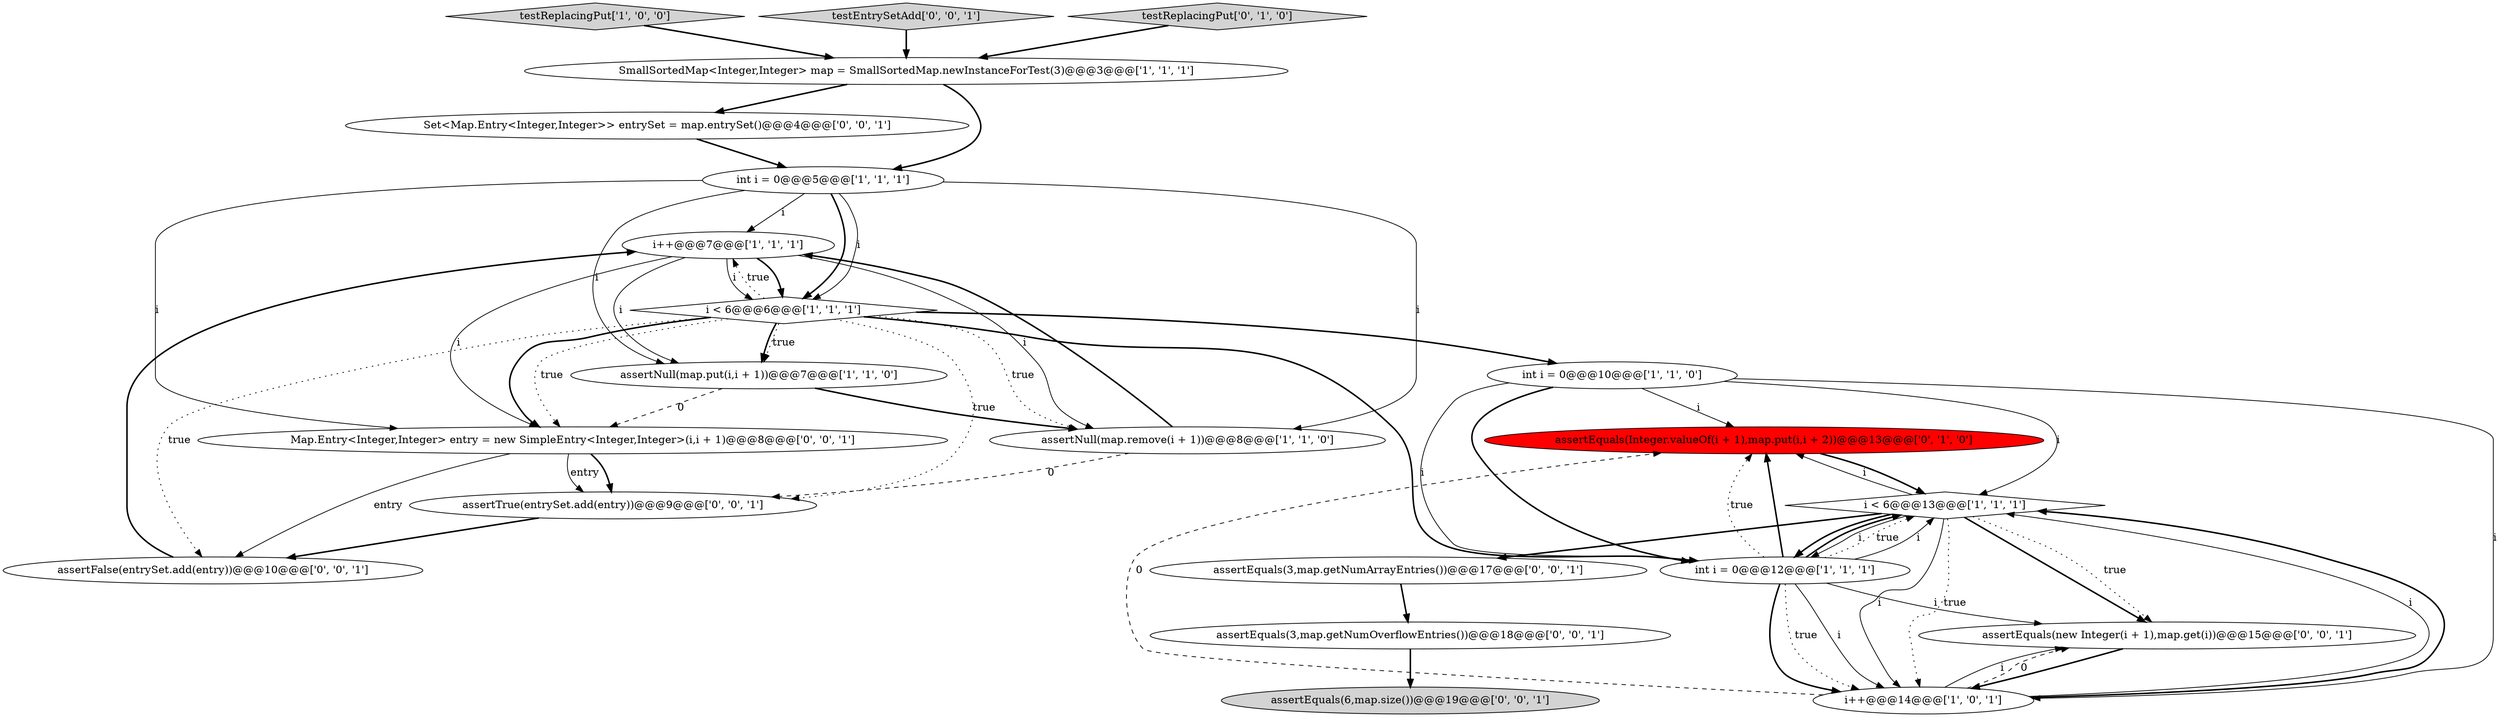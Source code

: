 digraph {
0 [style = filled, label = "i++@@@7@@@['1', '1', '1']", fillcolor = white, shape = ellipse image = "AAA0AAABBB1BBB"];
12 [style = filled, label = "assertEquals(Integer.valueOf(i + 1),map.put(i,i + 2))@@@13@@@['0', '1', '0']", fillcolor = red, shape = ellipse image = "AAA1AAABBB2BBB"];
18 [style = filled, label = "Map.Entry<Integer,Integer> entry = new SimpleEntry<Integer,Integer>(i,i + 1)@@@8@@@['0', '0', '1']", fillcolor = white, shape = ellipse image = "AAA0AAABBB3BBB"];
14 [style = filled, label = "Set<Map.Entry<Integer,Integer>> entrySet = map.entrySet()@@@4@@@['0', '0', '1']", fillcolor = white, shape = ellipse image = "AAA0AAABBB3BBB"];
7 [style = filled, label = "i < 6@@@13@@@['1', '1', '1']", fillcolor = white, shape = diamond image = "AAA0AAABBB1BBB"];
19 [style = filled, label = "assertEquals(3,map.getNumOverflowEntries())@@@18@@@['0', '0', '1']", fillcolor = white, shape = ellipse image = "AAA0AAABBB3BBB"];
5 [style = filled, label = "testReplacingPut['1', '0', '0']", fillcolor = lightgray, shape = diamond image = "AAA0AAABBB1BBB"];
20 [style = filled, label = "assertFalse(entrySet.add(entry))@@@10@@@['0', '0', '1']", fillcolor = white, shape = ellipse image = "AAA0AAABBB3BBB"];
1 [style = filled, label = "assertNull(map.remove(i + 1))@@@8@@@['1', '1', '0']", fillcolor = white, shape = ellipse image = "AAA0AAABBB1BBB"];
10 [style = filled, label = "int i = 0@@@10@@@['1', '1', '0']", fillcolor = white, shape = ellipse image = "AAA0AAABBB1BBB"];
8 [style = filled, label = "int i = 0@@@12@@@['1', '1', '1']", fillcolor = white, shape = ellipse image = "AAA0AAABBB1BBB"];
21 [style = filled, label = "testEntrySetAdd['0', '0', '1']", fillcolor = lightgray, shape = diamond image = "AAA0AAABBB3BBB"];
13 [style = filled, label = "assertEquals(3,map.getNumArrayEntries())@@@17@@@['0', '0', '1']", fillcolor = white, shape = ellipse image = "AAA0AAABBB3BBB"];
17 [style = filled, label = "assertEquals(6,map.size())@@@19@@@['0', '0', '1']", fillcolor = lightgray, shape = ellipse image = "AAA0AAABBB3BBB"];
6 [style = filled, label = "i < 6@@@6@@@['1', '1', '1']", fillcolor = white, shape = diamond image = "AAA0AAABBB1BBB"];
2 [style = filled, label = "int i = 0@@@5@@@['1', '1', '1']", fillcolor = white, shape = ellipse image = "AAA0AAABBB1BBB"];
3 [style = filled, label = "i++@@@14@@@['1', '0', '1']", fillcolor = white, shape = ellipse image = "AAA0AAABBB1BBB"];
11 [style = filled, label = "testReplacingPut['0', '1', '0']", fillcolor = lightgray, shape = diamond image = "AAA0AAABBB2BBB"];
16 [style = filled, label = "assertEquals(new Integer(i + 1),map.get(i))@@@15@@@['0', '0', '1']", fillcolor = white, shape = ellipse image = "AAA0AAABBB3BBB"];
9 [style = filled, label = "SmallSortedMap<Integer,Integer> map = SmallSortedMap.newInstanceForTest(3)@@@3@@@['1', '1', '1']", fillcolor = white, shape = ellipse image = "AAA0AAABBB1BBB"];
4 [style = filled, label = "assertNull(map.put(i,i + 1))@@@7@@@['1', '1', '0']", fillcolor = white, shape = ellipse image = "AAA0AAABBB1BBB"];
15 [style = filled, label = "assertTrue(entrySet.add(entry))@@@9@@@['0', '0', '1']", fillcolor = white, shape = ellipse image = "AAA0AAABBB3BBB"];
7->13 [style = bold, label=""];
16->3 [style = bold, label=""];
4->18 [style = dashed, label="0"];
10->12 [style = solid, label="i"];
3->16 [style = solid, label="i"];
8->3 [style = solid, label="i"];
0->18 [style = solid, label="i"];
5->9 [style = bold, label=""];
8->16 [style = solid, label="i"];
7->3 [style = solid, label="i"];
9->2 [style = bold, label=""];
0->6 [style = bold, label=""];
2->6 [style = bold, label=""];
2->6 [style = solid, label="i"];
6->18 [style = bold, label=""];
0->1 [style = solid, label="i"];
10->8 [style = solid, label="i"];
1->15 [style = dashed, label="0"];
20->0 [style = bold, label=""];
8->3 [style = bold, label=""];
18->15 [style = bold, label=""];
3->7 [style = solid, label="i"];
6->1 [style = dotted, label="true"];
8->7 [style = dotted, label="true"];
1->0 [style = bold, label=""];
19->17 [style = bold, label=""];
0->4 [style = solid, label="i"];
7->8 [style = bold, label=""];
11->9 [style = bold, label=""];
2->18 [style = solid, label="i"];
12->7 [style = bold, label=""];
8->3 [style = dotted, label="true"];
8->7 [style = bold, label=""];
6->20 [style = dotted, label="true"];
7->12 [style = solid, label="i"];
6->4 [style = bold, label=""];
13->19 [style = bold, label=""];
21->9 [style = bold, label=""];
6->18 [style = dotted, label="true"];
8->12 [style = dotted, label="true"];
3->12 [style = dashed, label="0"];
10->8 [style = bold, label=""];
6->4 [style = dotted, label="true"];
3->7 [style = bold, label=""];
7->3 [style = dotted, label="true"];
15->20 [style = bold, label=""];
6->10 [style = bold, label=""];
2->1 [style = solid, label="i"];
6->8 [style = bold, label=""];
7->16 [style = bold, label=""];
2->4 [style = solid, label="i"];
18->15 [style = solid, label="entry"];
9->14 [style = bold, label=""];
7->16 [style = dotted, label="true"];
2->0 [style = solid, label="i"];
4->1 [style = bold, label=""];
14->2 [style = bold, label=""];
6->0 [style = dotted, label="true"];
10->7 [style = solid, label="i"];
7->8 [style = solid, label="i"];
18->20 [style = solid, label="entry"];
8->7 [style = solid, label="i"];
0->6 [style = solid, label="i"];
8->12 [style = bold, label=""];
3->16 [style = dashed, label="0"];
10->3 [style = solid, label="i"];
6->15 [style = dotted, label="true"];
}
